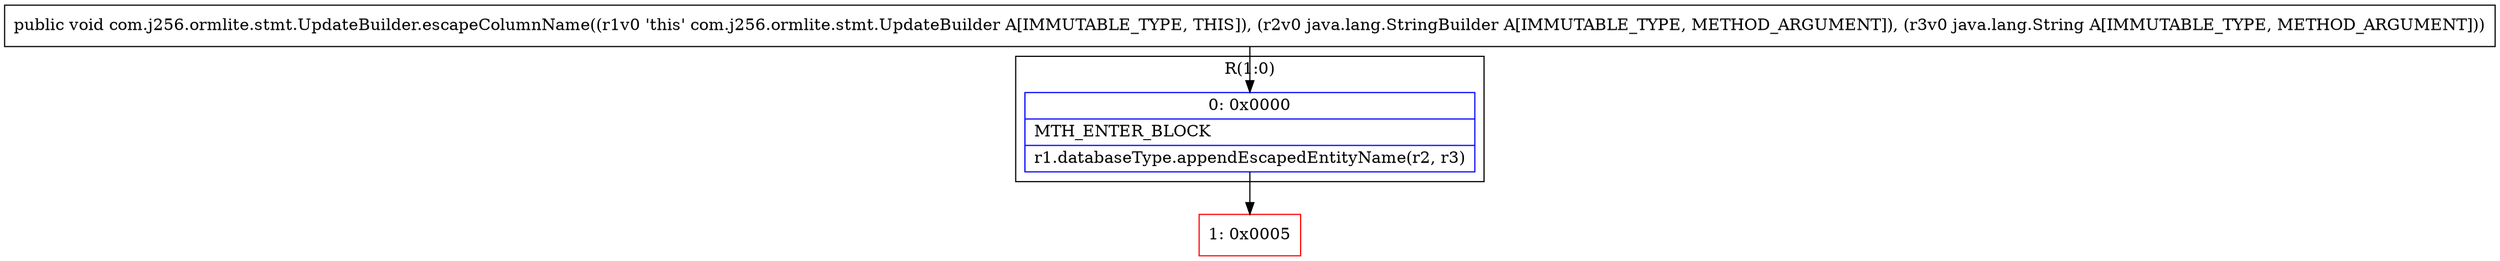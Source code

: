digraph "CFG forcom.j256.ormlite.stmt.UpdateBuilder.escapeColumnName(Ljava\/lang\/StringBuilder;Ljava\/lang\/String;)V" {
subgraph cluster_Region_2028591608 {
label = "R(1:0)";
node [shape=record,color=blue];
Node_0 [shape=record,label="{0\:\ 0x0000|MTH_ENTER_BLOCK\l|r1.databaseType.appendEscapedEntityName(r2, r3)\l}"];
}
Node_1 [shape=record,color=red,label="{1\:\ 0x0005}"];
MethodNode[shape=record,label="{public void com.j256.ormlite.stmt.UpdateBuilder.escapeColumnName((r1v0 'this' com.j256.ormlite.stmt.UpdateBuilder A[IMMUTABLE_TYPE, THIS]), (r2v0 java.lang.StringBuilder A[IMMUTABLE_TYPE, METHOD_ARGUMENT]), (r3v0 java.lang.String A[IMMUTABLE_TYPE, METHOD_ARGUMENT])) }"];
MethodNode -> Node_0;
Node_0 -> Node_1;
}

